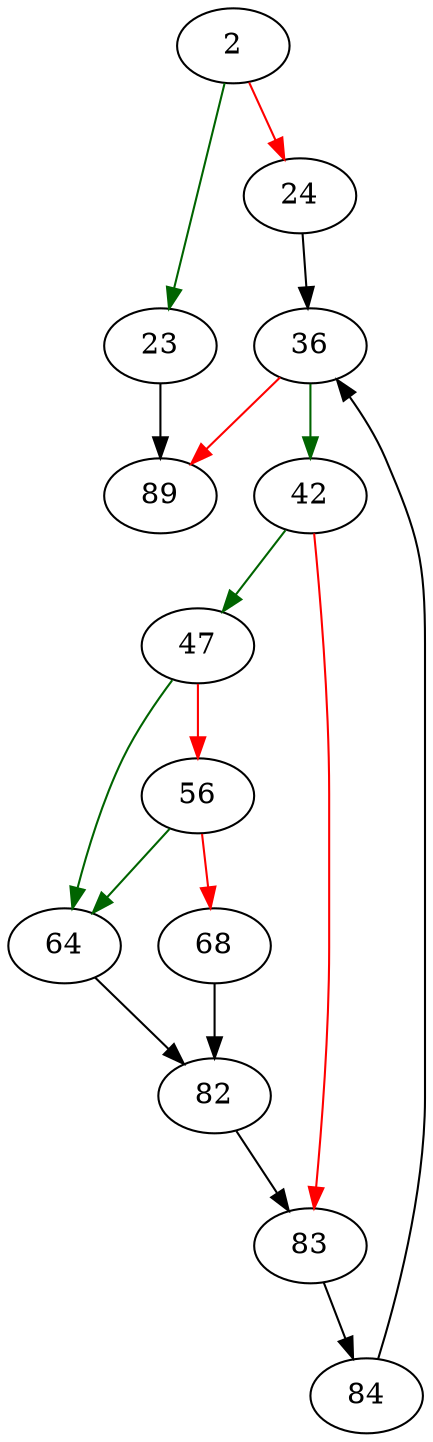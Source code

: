 strict digraph "resetAccumulator" {
	// Node definitions.
	2 [entry=true];
	23;
	24;
	89;
	36;
	42;
	47;
	83;
	64;
	56;
	68;
	82;
	84;

	// Edge definitions.
	2 -> 23 [
		color=darkgreen
		cond=true
	];
	2 -> 24 [
		color=red
		cond=false
	];
	23 -> 89;
	24 -> 36;
	36 -> 89 [
		color=red
		cond=false
	];
	36 -> 42 [
		color=darkgreen
		cond=true
	];
	42 -> 47 [
		color=darkgreen
		cond=true
	];
	42 -> 83 [
		color=red
		cond=false
	];
	47 -> 64 [
		color=darkgreen
		cond=true
	];
	47 -> 56 [
		color=red
		cond=false
	];
	83 -> 84;
	64 -> 82;
	56 -> 64 [
		color=darkgreen
		cond=true
	];
	56 -> 68 [
		color=red
		cond=false
	];
	68 -> 82;
	82 -> 83;
	84 -> 36;
}